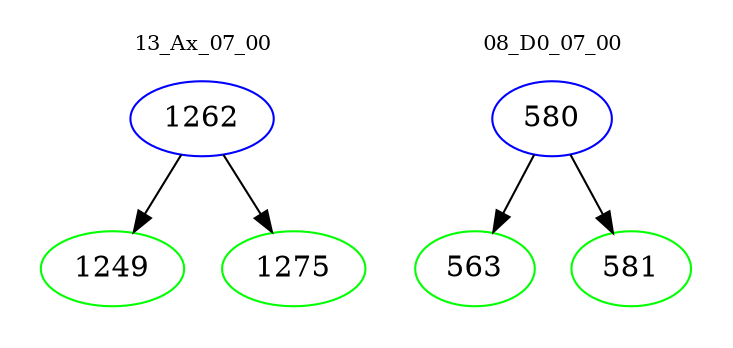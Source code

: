 digraph{
subgraph cluster_0 {
color = white
label = "13_Ax_07_00";
fontsize=10;
T0_1262 [label="1262", color="blue"]
T0_1262 -> T0_1249 [color="black"]
T0_1249 [label="1249", color="green"]
T0_1262 -> T0_1275 [color="black"]
T0_1275 [label="1275", color="green"]
}
subgraph cluster_1 {
color = white
label = "08_D0_07_00";
fontsize=10;
T1_580 [label="580", color="blue"]
T1_580 -> T1_563 [color="black"]
T1_563 [label="563", color="green"]
T1_580 -> T1_581 [color="black"]
T1_581 [label="581", color="green"]
}
}
